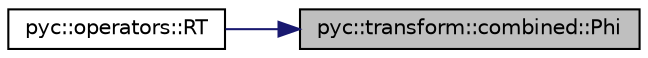 digraph "pyc::transform::combined::Phi"
{
 // INTERACTIVE_SVG=YES
 // LATEX_PDF_SIZE
  edge [fontname="Helvetica",fontsize="10",labelfontname="Helvetica",labelfontsize="10"];
  node [fontname="Helvetica",fontsize="10",shape=record];
  rankdir="RL";
  Node1 [label="pyc::transform::combined::Phi",height=0.2,width=0.4,color="black", fillcolor="grey75", style="filled", fontcolor="black",tooltip=" "];
  Node1 -> Node2 [dir="back",color="midnightblue",fontsize="10",style="solid",fontname="Helvetica"];
  Node2 [label="pyc::operators::RT",height=0.2,width=0.4,color="black", fillcolor="white", style="filled",URL="$namespacepyc_1_1operators.html#a5c947d6968337f95f86e6925acc63dfa",tooltip=" "];
}

